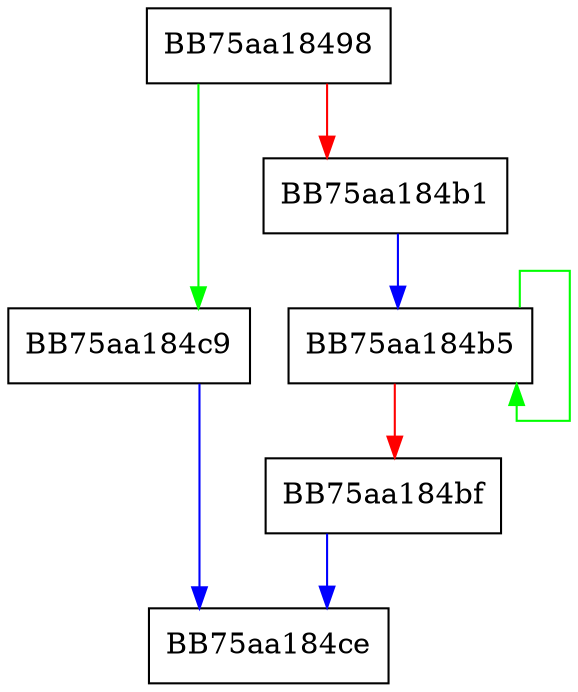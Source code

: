 digraph WPP_SF_LlS {
  node [shape="box"];
  graph [splines=ortho];
  BB75aa18498 -> BB75aa184c9 [color="green"];
  BB75aa18498 -> BB75aa184b1 [color="red"];
  BB75aa184b1 -> BB75aa184b5 [color="blue"];
  BB75aa184b5 -> BB75aa184b5 [color="green"];
  BB75aa184b5 -> BB75aa184bf [color="red"];
  BB75aa184bf -> BB75aa184ce [color="blue"];
  BB75aa184c9 -> BB75aa184ce [color="blue"];
}